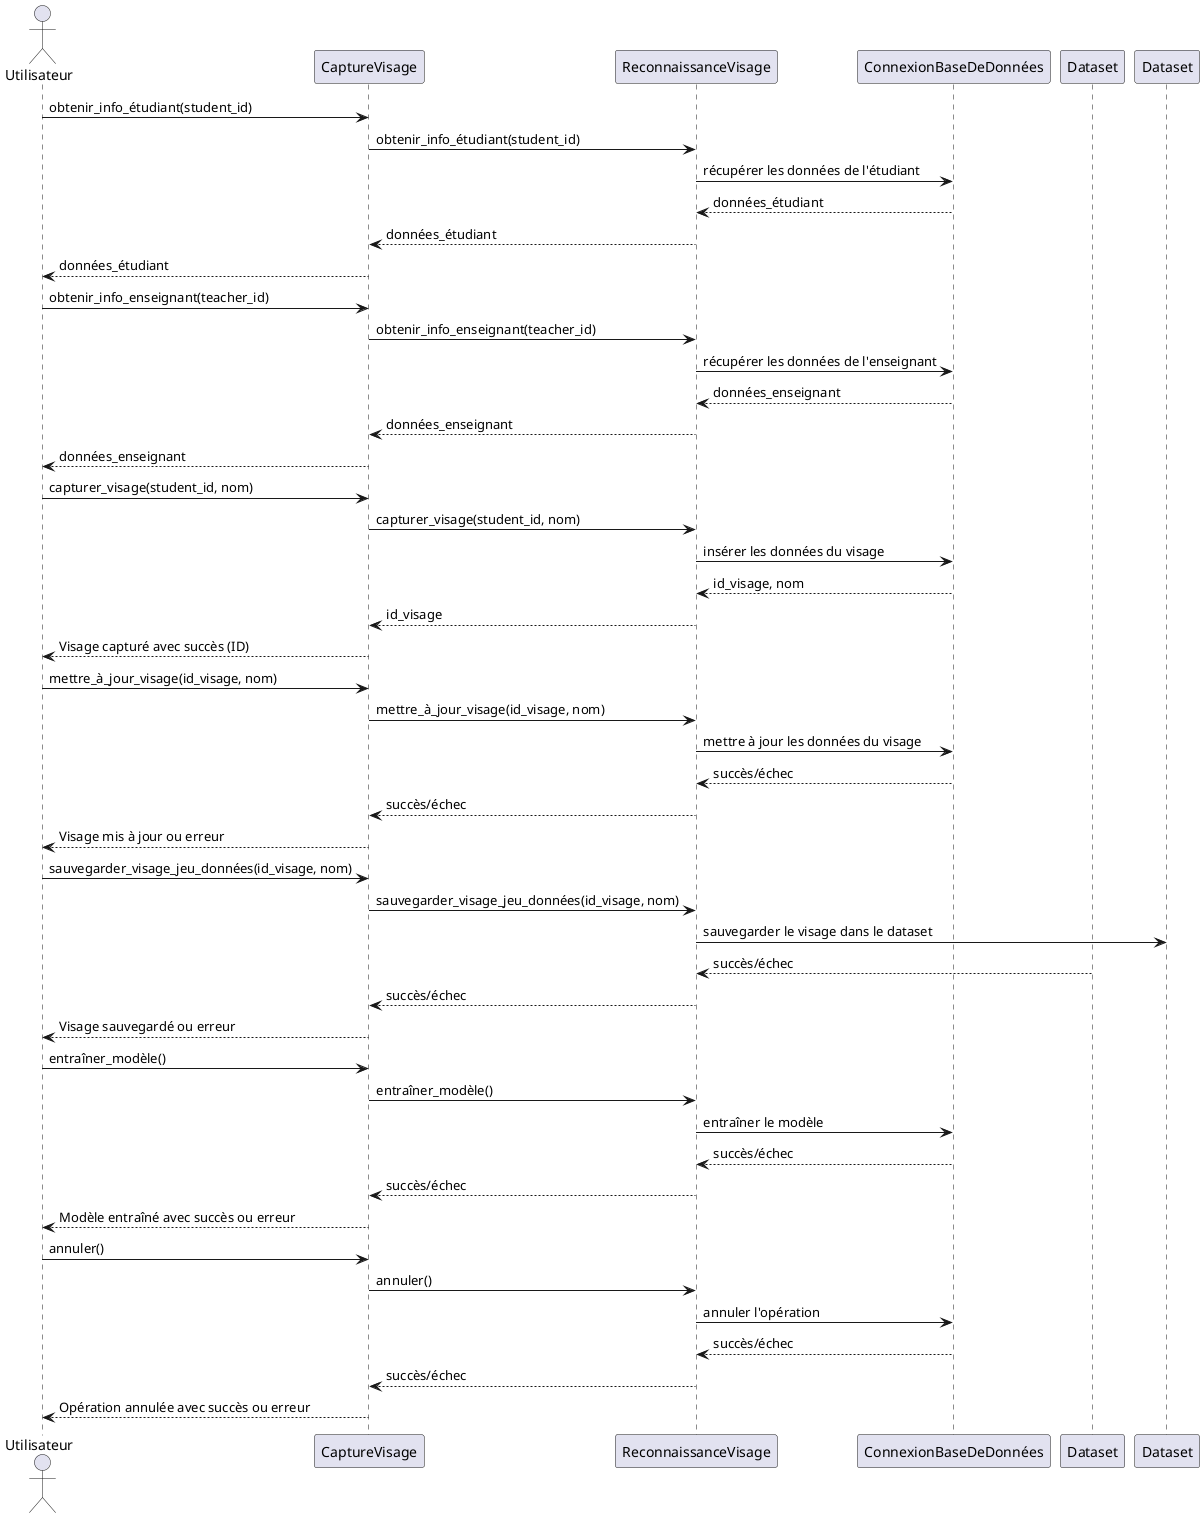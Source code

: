 @startuml
' https://plantuml.com/sequence-diagram

actor "Utilisateur" as User
participant "CaptureVisage" as CF
participant "ReconnaissanceVisage" as FR
participant "ConnexionBaseDeDonnées" as DB
participant "Dataset" as Dt

' Récupérer les informations de l'étudiant
User -> CF : obtenir_info_étudiant(student_id)
CF -> FR : obtenir_info_étudiant(student_id)
FR -> DB : récupérer les données de l'étudiant
DB --> FR : données_étudiant
FR --> CF : données_étudiant
CF --> User : données_étudiant

' Récupérer les informations de l'enseignant
User -> CF : obtenir_info_enseignant(teacher_id)
CF -> FR : obtenir_info_enseignant(teacher_id)
FR -> DB : récupérer les données de l'enseignant
DB --> FR : données_enseignant
FR --> CF : données_enseignant
CF --> User : données_enseignant

' Capturer le visage
User -> CF : capturer_visage(student_id, nom)
CF -> FR : capturer_visage(student_id, nom)
FR -> DB : insérer les données du visage
DB --> FR : id_visage, nom
FR --> CF : id_visage
CF --> User : Visage capturé avec succès (ID)

' Mettre à jour le visage
User -> CF : mettre_à_jour_visage(id_visage, nom)
CF -> FR : mettre_à_jour_visage(id_visage, nom)
FR -> DB : mettre à jour les données du visage
DB --> FR : succès/échec
FR --> CF : succès/échec
CF --> User : Visage mis à jour ou erreur

' Sauvegarder le visage dans le jeu de données
User -> CF : sauvegarder_visage_jeu_données(id_visage, nom)
CF -> FR : sauvegarder_visage_jeu_données(id_visage, nom)
FR -> Dataset : sauvegarder le visage dans le dataset
Dt --> FR : succès/échec
FR --> CF : succès/échec
CF --> User : Visage sauvegardé ou erreur

' Entraîner le modèle
User -> CF : entraîner_modèle()
CF -> FR : entraîner_modèle()
FR -> DB : entraîner le modèle
DB --> FR : succès/échec
FR --> CF : succès/échec
CF --> User : Modèle entraîné avec succès ou erreur

' Annuler
User -> CF : annuler()
CF -> FR : annuler()
FR -> DB : annuler l'opération
DB --> FR : succès/échec
FR --> CF : succès/échec
CF --> User : Opération annulée avec succès ou erreur

@enduml